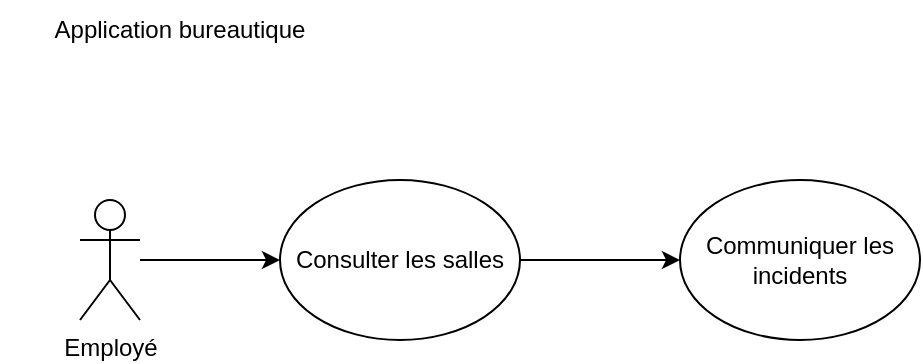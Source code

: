 <mxfile version="26.0.6">
  <diagram name="Page-1" id="AY6_aWwINX-cTT2sOiac">
    <mxGraphModel dx="954" dy="618" grid="1" gridSize="10" guides="1" tooltips="1" connect="1" arrows="1" fold="1" page="1" pageScale="1" pageWidth="827" pageHeight="1169" math="0" shadow="0">
      <root>
        <mxCell id="0" />
        <mxCell id="1" parent="0" />
        <mxCell id="zVMtgl9TMcd4cLcIDBBs-1" value="Application bureautique" style="text;html=1;align=center;verticalAlign=middle;whiteSpace=wrap;rounded=0;" vertex="1" parent="1">
          <mxGeometry width="180" height="30" as="geometry" />
        </mxCell>
        <mxCell id="zVMtgl9TMcd4cLcIDBBs-5" style="edgeStyle=orthogonalEdgeStyle;rounded=0;orthogonalLoop=1;jettySize=auto;html=1;entryX=0;entryY=0.5;entryDx=0;entryDy=0;" edge="1" parent="1" source="zVMtgl9TMcd4cLcIDBBs-3" target="zVMtgl9TMcd4cLcIDBBs-4">
          <mxGeometry relative="1" as="geometry" />
        </mxCell>
        <mxCell id="zVMtgl9TMcd4cLcIDBBs-3" value="Employé" style="shape=umlActor;verticalLabelPosition=bottom;verticalAlign=top;html=1;outlineConnect=0;" vertex="1" parent="1">
          <mxGeometry x="40" y="100" width="30" height="60" as="geometry" />
        </mxCell>
        <mxCell id="zVMtgl9TMcd4cLcIDBBs-7" style="edgeStyle=orthogonalEdgeStyle;rounded=0;orthogonalLoop=1;jettySize=auto;html=1;entryX=0;entryY=0.5;entryDx=0;entryDy=0;" edge="1" parent="1" source="zVMtgl9TMcd4cLcIDBBs-4" target="zVMtgl9TMcd4cLcIDBBs-6">
          <mxGeometry relative="1" as="geometry" />
        </mxCell>
        <mxCell id="zVMtgl9TMcd4cLcIDBBs-4" value="Consulter les salles" style="ellipse;whiteSpace=wrap;html=1;" vertex="1" parent="1">
          <mxGeometry x="140" y="90" width="120" height="80" as="geometry" />
        </mxCell>
        <mxCell id="zVMtgl9TMcd4cLcIDBBs-6" value="Communiquer les incidents" style="ellipse;whiteSpace=wrap;html=1;" vertex="1" parent="1">
          <mxGeometry x="340" y="90" width="120" height="80" as="geometry" />
        </mxCell>
      </root>
    </mxGraphModel>
  </diagram>
</mxfile>
